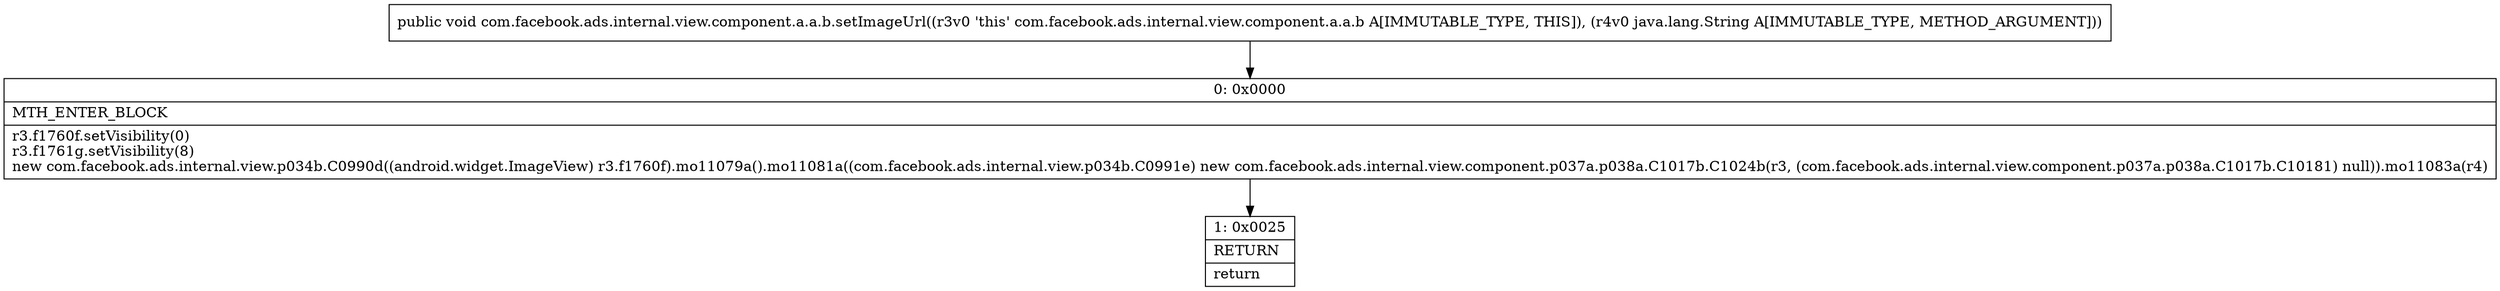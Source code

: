 digraph "CFG forcom.facebook.ads.internal.view.component.a.a.b.setImageUrl(Ljava\/lang\/String;)V" {
Node_0 [shape=record,label="{0\:\ 0x0000|MTH_ENTER_BLOCK\l|r3.f1760f.setVisibility(0)\lr3.f1761g.setVisibility(8)\lnew com.facebook.ads.internal.view.p034b.C0990d((android.widget.ImageView) r3.f1760f).mo11079a().mo11081a((com.facebook.ads.internal.view.p034b.C0991e) new com.facebook.ads.internal.view.component.p037a.p038a.C1017b.C1024b(r3, (com.facebook.ads.internal.view.component.p037a.p038a.C1017b.C10181) null)).mo11083a(r4)\l}"];
Node_1 [shape=record,label="{1\:\ 0x0025|RETURN\l|return\l}"];
MethodNode[shape=record,label="{public void com.facebook.ads.internal.view.component.a.a.b.setImageUrl((r3v0 'this' com.facebook.ads.internal.view.component.a.a.b A[IMMUTABLE_TYPE, THIS]), (r4v0 java.lang.String A[IMMUTABLE_TYPE, METHOD_ARGUMENT])) }"];
MethodNode -> Node_0;
Node_0 -> Node_1;
}

